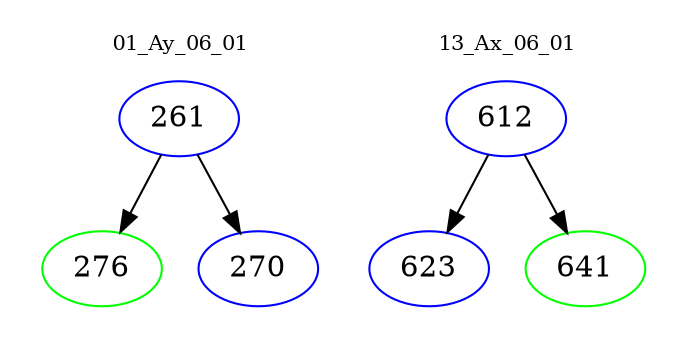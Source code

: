 digraph{
subgraph cluster_0 {
color = white
label = "01_Ay_06_01";
fontsize=10;
T0_261 [label="261", color="blue"]
T0_261 -> T0_276 [color="black"]
T0_276 [label="276", color="green"]
T0_261 -> T0_270 [color="black"]
T0_270 [label="270", color="blue"]
}
subgraph cluster_1 {
color = white
label = "13_Ax_06_01";
fontsize=10;
T1_612 [label="612", color="blue"]
T1_612 -> T1_623 [color="black"]
T1_623 [label="623", color="blue"]
T1_612 -> T1_641 [color="black"]
T1_641 [label="641", color="green"]
}
}

